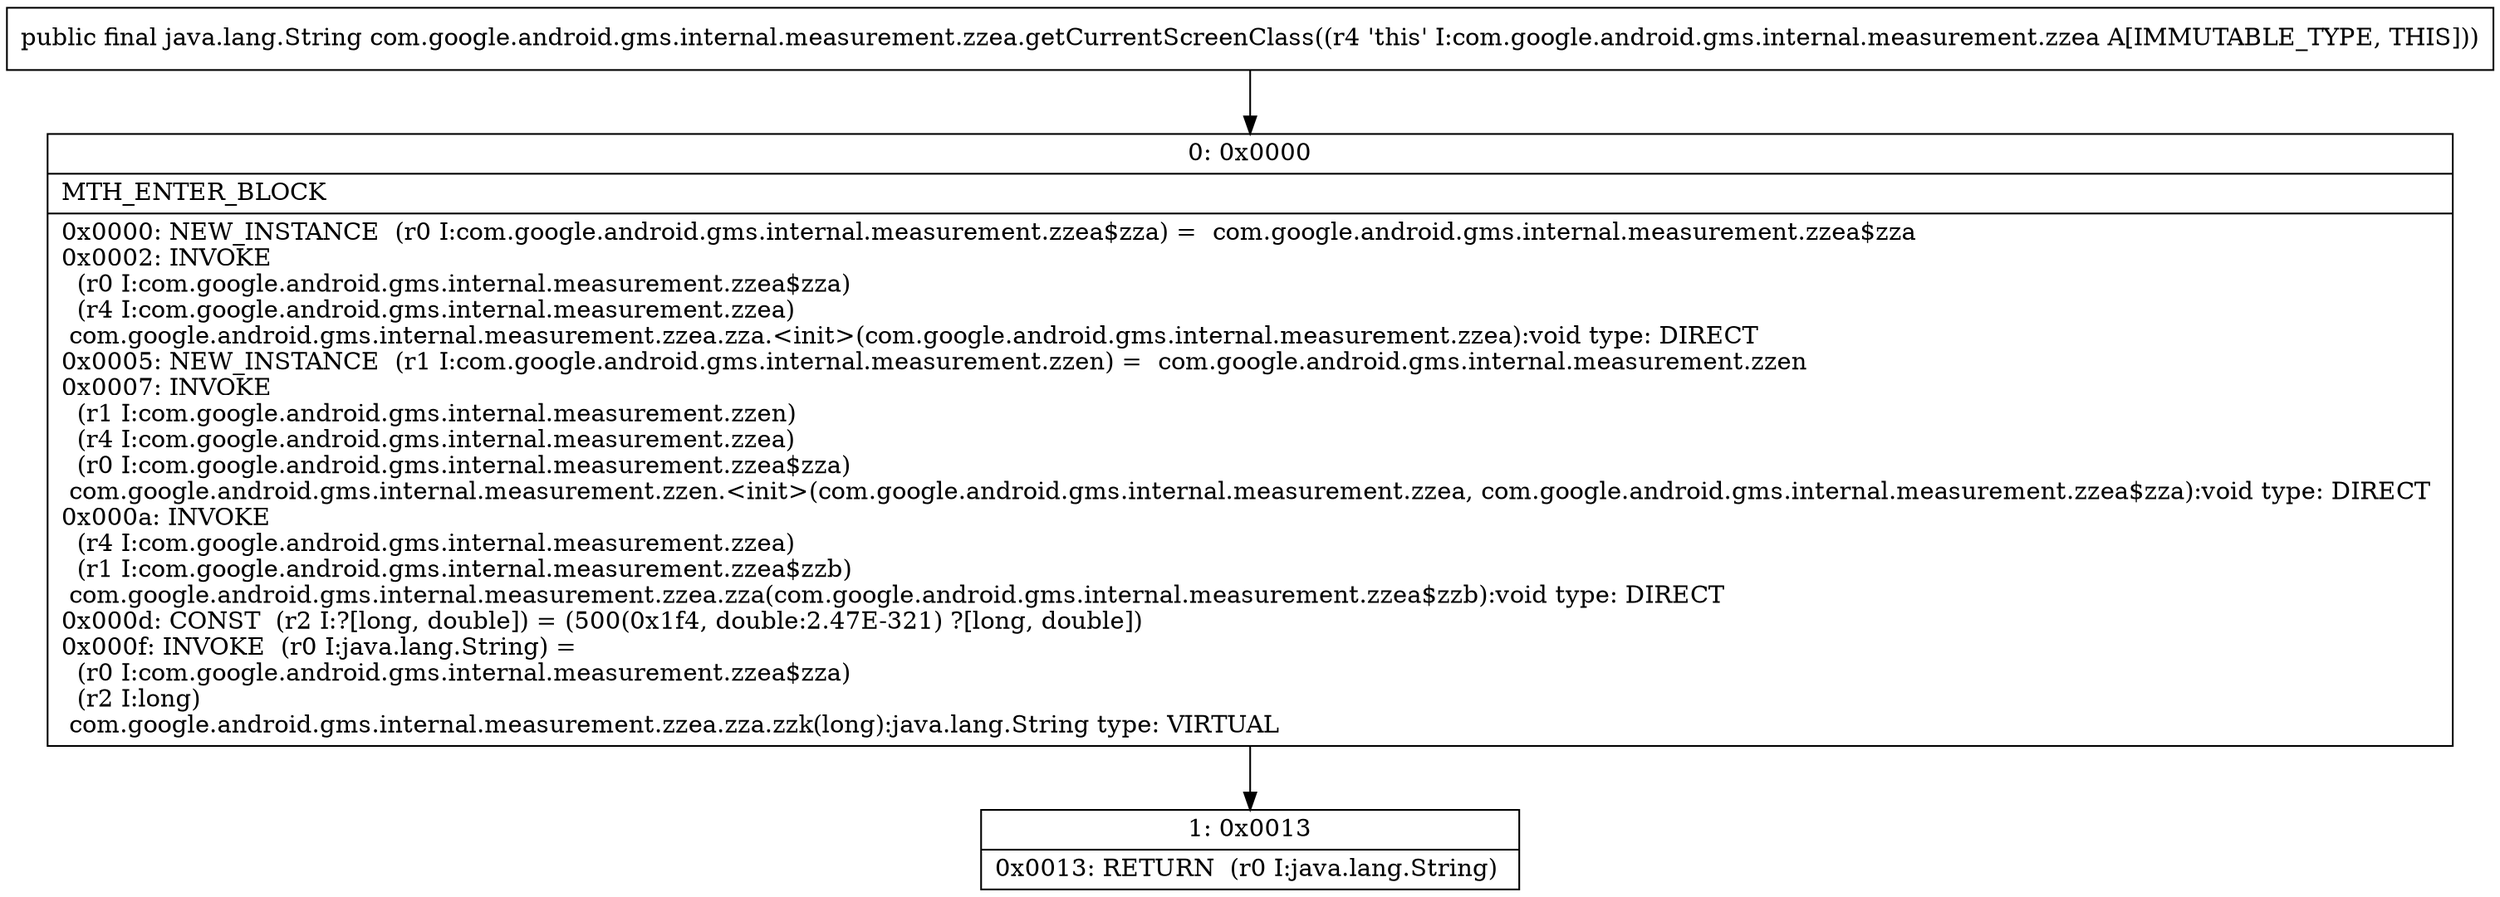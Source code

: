 digraph "CFG forcom.google.android.gms.internal.measurement.zzea.getCurrentScreenClass()Ljava\/lang\/String;" {
Node_0 [shape=record,label="{0\:\ 0x0000|MTH_ENTER_BLOCK\l|0x0000: NEW_INSTANCE  (r0 I:com.google.android.gms.internal.measurement.zzea$zza) =  com.google.android.gms.internal.measurement.zzea$zza \l0x0002: INVOKE  \l  (r0 I:com.google.android.gms.internal.measurement.zzea$zza)\l  (r4 I:com.google.android.gms.internal.measurement.zzea)\l com.google.android.gms.internal.measurement.zzea.zza.\<init\>(com.google.android.gms.internal.measurement.zzea):void type: DIRECT \l0x0005: NEW_INSTANCE  (r1 I:com.google.android.gms.internal.measurement.zzen) =  com.google.android.gms.internal.measurement.zzen \l0x0007: INVOKE  \l  (r1 I:com.google.android.gms.internal.measurement.zzen)\l  (r4 I:com.google.android.gms.internal.measurement.zzea)\l  (r0 I:com.google.android.gms.internal.measurement.zzea$zza)\l com.google.android.gms.internal.measurement.zzen.\<init\>(com.google.android.gms.internal.measurement.zzea, com.google.android.gms.internal.measurement.zzea$zza):void type: DIRECT \l0x000a: INVOKE  \l  (r4 I:com.google.android.gms.internal.measurement.zzea)\l  (r1 I:com.google.android.gms.internal.measurement.zzea$zzb)\l com.google.android.gms.internal.measurement.zzea.zza(com.google.android.gms.internal.measurement.zzea$zzb):void type: DIRECT \l0x000d: CONST  (r2 I:?[long, double]) = (500(0x1f4, double:2.47E\-321) ?[long, double]) \l0x000f: INVOKE  (r0 I:java.lang.String) = \l  (r0 I:com.google.android.gms.internal.measurement.zzea$zza)\l  (r2 I:long)\l com.google.android.gms.internal.measurement.zzea.zza.zzk(long):java.lang.String type: VIRTUAL \l}"];
Node_1 [shape=record,label="{1\:\ 0x0013|0x0013: RETURN  (r0 I:java.lang.String) \l}"];
MethodNode[shape=record,label="{public final java.lang.String com.google.android.gms.internal.measurement.zzea.getCurrentScreenClass((r4 'this' I:com.google.android.gms.internal.measurement.zzea A[IMMUTABLE_TYPE, THIS])) }"];
MethodNode -> Node_0;
Node_0 -> Node_1;
}

